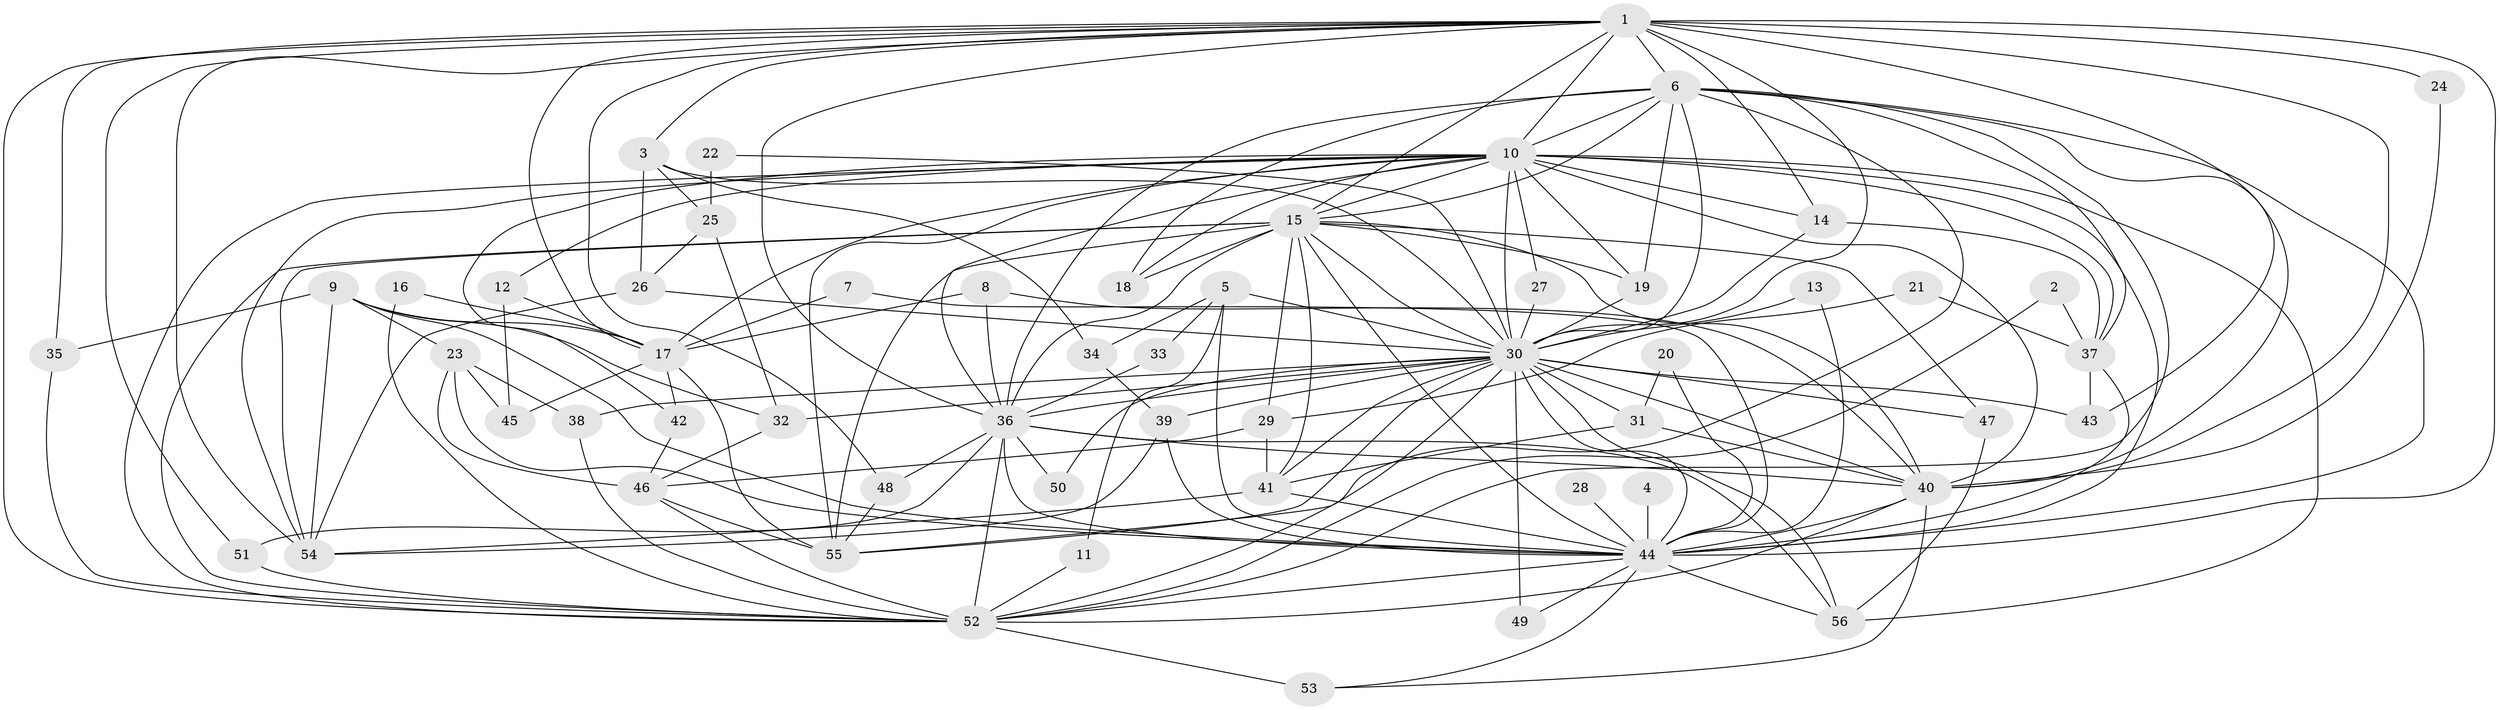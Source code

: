 // original degree distribution, {22: 0.008928571428571428, 17: 0.017857142857142856, 14: 0.008928571428571428, 15: 0.017857142857142856, 21: 0.008928571428571428, 18: 0.008928571428571428, 29: 0.008928571428571428, 36: 0.008928571428571428, 6: 0.026785714285714284, 5: 0.044642857142857144, 4: 0.08035714285714286, 3: 0.14285714285714285, 7: 0.026785714285714284, 2: 0.5714285714285714, 8: 0.008928571428571428, 10: 0.008928571428571428}
// Generated by graph-tools (version 1.1) at 2025/36/03/04/25 23:36:37]
// undirected, 56 vertices, 161 edges
graph export_dot {
  node [color=gray90,style=filled];
  1;
  2;
  3;
  4;
  5;
  6;
  7;
  8;
  9;
  10;
  11;
  12;
  13;
  14;
  15;
  16;
  17;
  18;
  19;
  20;
  21;
  22;
  23;
  24;
  25;
  26;
  27;
  28;
  29;
  30;
  31;
  32;
  33;
  34;
  35;
  36;
  37;
  38;
  39;
  40;
  41;
  42;
  43;
  44;
  45;
  46;
  47;
  48;
  49;
  50;
  51;
  52;
  53;
  54;
  55;
  56;
  1 -- 3 [weight=1.0];
  1 -- 6 [weight=2.0];
  1 -- 10 [weight=2.0];
  1 -- 14 [weight=1.0];
  1 -- 15 [weight=3.0];
  1 -- 17 [weight=1.0];
  1 -- 24 [weight=2.0];
  1 -- 30 [weight=4.0];
  1 -- 35 [weight=1.0];
  1 -- 36 [weight=2.0];
  1 -- 40 [weight=2.0];
  1 -- 43 [weight=1.0];
  1 -- 44 [weight=3.0];
  1 -- 48 [weight=1.0];
  1 -- 51 [weight=1.0];
  1 -- 52 [weight=2.0];
  1 -- 54 [weight=1.0];
  2 -- 37 [weight=1.0];
  2 -- 52 [weight=1.0];
  3 -- 25 [weight=1.0];
  3 -- 26 [weight=1.0];
  3 -- 30 [weight=1.0];
  3 -- 34 [weight=1.0];
  4 -- 44 [weight=1.0];
  5 -- 11 [weight=1.0];
  5 -- 30 [weight=1.0];
  5 -- 33 [weight=1.0];
  5 -- 34 [weight=1.0];
  5 -- 44 [weight=2.0];
  6 -- 10 [weight=1.0];
  6 -- 15 [weight=1.0];
  6 -- 18 [weight=1.0];
  6 -- 19 [weight=1.0];
  6 -- 30 [weight=2.0];
  6 -- 36 [weight=1.0];
  6 -- 37 [weight=1.0];
  6 -- 40 [weight=1.0];
  6 -- 44 [weight=1.0];
  6 -- 52 [weight=1.0];
  6 -- 55 [weight=1.0];
  7 -- 17 [weight=1.0];
  7 -- 44 [weight=1.0];
  8 -- 17 [weight=1.0];
  8 -- 36 [weight=1.0];
  8 -- 40 [weight=1.0];
  9 -- 17 [weight=1.0];
  9 -- 23 [weight=1.0];
  9 -- 32 [weight=1.0];
  9 -- 35 [weight=1.0];
  9 -- 44 [weight=1.0];
  9 -- 54 [weight=1.0];
  10 -- 12 [weight=1.0];
  10 -- 14 [weight=1.0];
  10 -- 15 [weight=1.0];
  10 -- 17 [weight=1.0];
  10 -- 18 [weight=1.0];
  10 -- 19 [weight=1.0];
  10 -- 27 [weight=1.0];
  10 -- 30 [weight=1.0];
  10 -- 36 [weight=2.0];
  10 -- 37 [weight=1.0];
  10 -- 40 [weight=1.0];
  10 -- 42 [weight=1.0];
  10 -- 44 [weight=2.0];
  10 -- 52 [weight=1.0];
  10 -- 54 [weight=1.0];
  10 -- 55 [weight=1.0];
  10 -- 56 [weight=1.0];
  11 -- 52 [weight=1.0];
  12 -- 17 [weight=1.0];
  12 -- 45 [weight=1.0];
  13 -- 30 [weight=1.0];
  13 -- 44 [weight=1.0];
  14 -- 30 [weight=1.0];
  14 -- 37 [weight=1.0];
  15 -- 18 [weight=1.0];
  15 -- 19 [weight=1.0];
  15 -- 29 [weight=1.0];
  15 -- 30 [weight=2.0];
  15 -- 36 [weight=1.0];
  15 -- 40 [weight=1.0];
  15 -- 41 [weight=1.0];
  15 -- 44 [weight=1.0];
  15 -- 47 [weight=1.0];
  15 -- 52 [weight=1.0];
  15 -- 54 [weight=1.0];
  15 -- 55 [weight=1.0];
  16 -- 17 [weight=1.0];
  16 -- 52 [weight=1.0];
  17 -- 42 [weight=1.0];
  17 -- 45 [weight=1.0];
  17 -- 55 [weight=1.0];
  19 -- 30 [weight=1.0];
  20 -- 31 [weight=1.0];
  20 -- 44 [weight=1.0];
  21 -- 29 [weight=1.0];
  21 -- 37 [weight=1.0];
  22 -- 25 [weight=1.0];
  22 -- 30 [weight=1.0];
  23 -- 38 [weight=1.0];
  23 -- 44 [weight=1.0];
  23 -- 45 [weight=1.0];
  23 -- 46 [weight=1.0];
  24 -- 40 [weight=1.0];
  25 -- 26 [weight=1.0];
  25 -- 32 [weight=1.0];
  26 -- 30 [weight=1.0];
  26 -- 54 [weight=1.0];
  27 -- 30 [weight=2.0];
  28 -- 44 [weight=1.0];
  29 -- 41 [weight=1.0];
  29 -- 46 [weight=1.0];
  30 -- 31 [weight=1.0];
  30 -- 32 [weight=1.0];
  30 -- 36 [weight=1.0];
  30 -- 38 [weight=1.0];
  30 -- 39 [weight=1.0];
  30 -- 40 [weight=1.0];
  30 -- 41 [weight=1.0];
  30 -- 43 [weight=1.0];
  30 -- 44 [weight=1.0];
  30 -- 47 [weight=1.0];
  30 -- 49 [weight=1.0];
  30 -- 50 [weight=1.0];
  30 -- 52 [weight=1.0];
  30 -- 55 [weight=2.0];
  30 -- 56 [weight=1.0];
  31 -- 40 [weight=2.0];
  31 -- 41 [weight=1.0];
  32 -- 46 [weight=1.0];
  33 -- 36 [weight=1.0];
  34 -- 39 [weight=2.0];
  35 -- 52 [weight=1.0];
  36 -- 40 [weight=1.0];
  36 -- 44 [weight=1.0];
  36 -- 48 [weight=1.0];
  36 -- 50 [weight=2.0];
  36 -- 51 [weight=1.0];
  36 -- 52 [weight=1.0];
  36 -- 56 [weight=1.0];
  37 -- 43 [weight=1.0];
  37 -- 44 [weight=1.0];
  38 -- 52 [weight=1.0];
  39 -- 44 [weight=1.0];
  39 -- 54 [weight=1.0];
  40 -- 44 [weight=1.0];
  40 -- 52 [weight=2.0];
  40 -- 53 [weight=1.0];
  41 -- 44 [weight=1.0];
  41 -- 54 [weight=1.0];
  42 -- 46 [weight=1.0];
  44 -- 49 [weight=1.0];
  44 -- 52 [weight=2.0];
  44 -- 53 [weight=1.0];
  44 -- 56 [weight=1.0];
  46 -- 52 [weight=1.0];
  46 -- 55 [weight=2.0];
  47 -- 56 [weight=1.0];
  48 -- 55 [weight=1.0];
  51 -- 52 [weight=2.0];
  52 -- 53 [weight=2.0];
}
